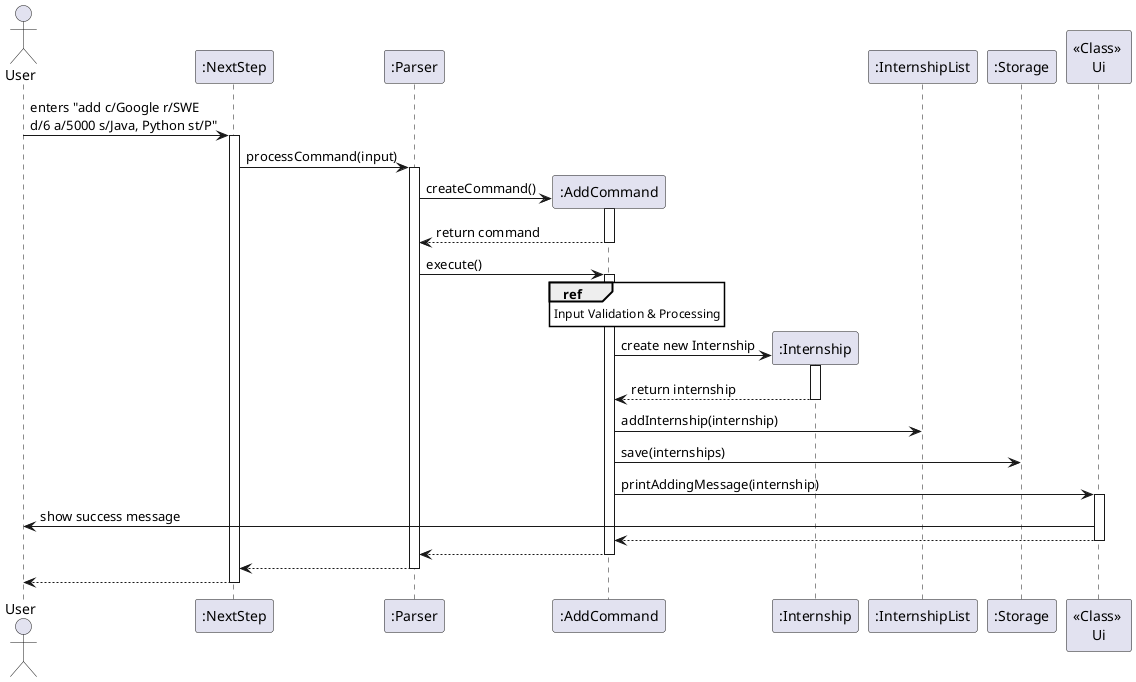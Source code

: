 @startuml
actor User
participant ":NextStep" as NextStep
participant ":Parser" as Parser
participant ":AddCommand" as AddCommand
participant ":Internship" as Internship
participant ":InternshipList" as InternshipList
participant ":Storage" as Storage
participant "<<Class>> \nUi" as Ui
skinparam sequenceReferenceBackgroundColor white

User -> NextStep : enters "add c/Google r/SWE \nd/6 a/5000 s/Java, Python st/P"
activate NextStep

NextStep -> Parser : processCommand(input)
activate Parser

create AddCommand
Parser -> AddCommand : createCommand()
activate AddCommand
AddCommand --> Parser : return command
deactivate AddCommand

Parser -> AddCommand : execute()
activate AddCommand

ref over AddCommand
  Input Validation & Processing
end ref

create Internship
AddCommand -> Internship : create new Internship
activate Internship
Internship --> AddCommand : return internship
deactivate Internship

AddCommand -> InternshipList : addInternship(internship)

AddCommand -> Storage : save(internships)

AddCommand -> Ui : printAddingMessage(internship)
activate Ui
Ui -> User : show success message
Ui --> AddCommand
deactivate Ui

AddCommand --> Parser
deactivate AddCommand

Parser --> NextStep
deactivate Parser

NextStep --> User
deactivate NextStep
@enduml